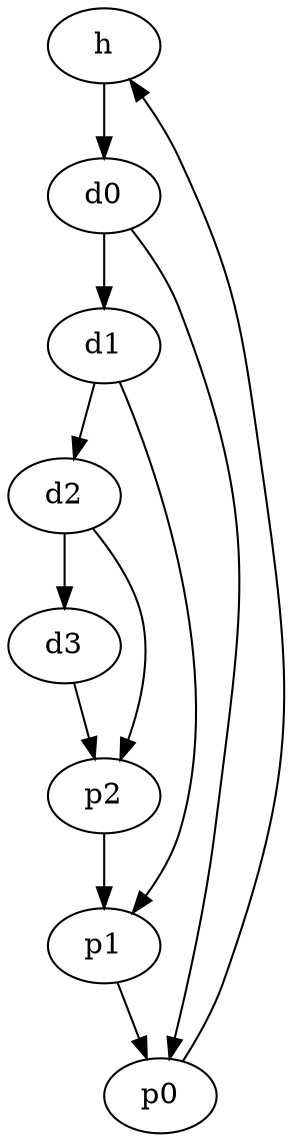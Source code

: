 digraph  {
h [weight=0];
d0 [weight=3];
d1 [weight=3];
d2 [weight=3];
d3 [weight=3];
p0 [weight=7];
p1 [weight=7];
p2 [weight=7];
h -> d0  [key=0, weight=1];
d0 -> d1  [key=0, weight=1];
d0 -> p0  [key=0, weight=0];
d1 -> d2  [key=0, weight=0];
d1 -> p1  [key=0, weight=0];
d2 -> d3  [key=0, weight=1];
d2 -> p2  [key=0, weight=0];
d3 -> p2  [key=0, weight=0];
p0 -> h  [key=0, weight=0];
p1 -> p0  [key=0, weight=0];
p2 -> p1  [key=0, weight=1];
}
